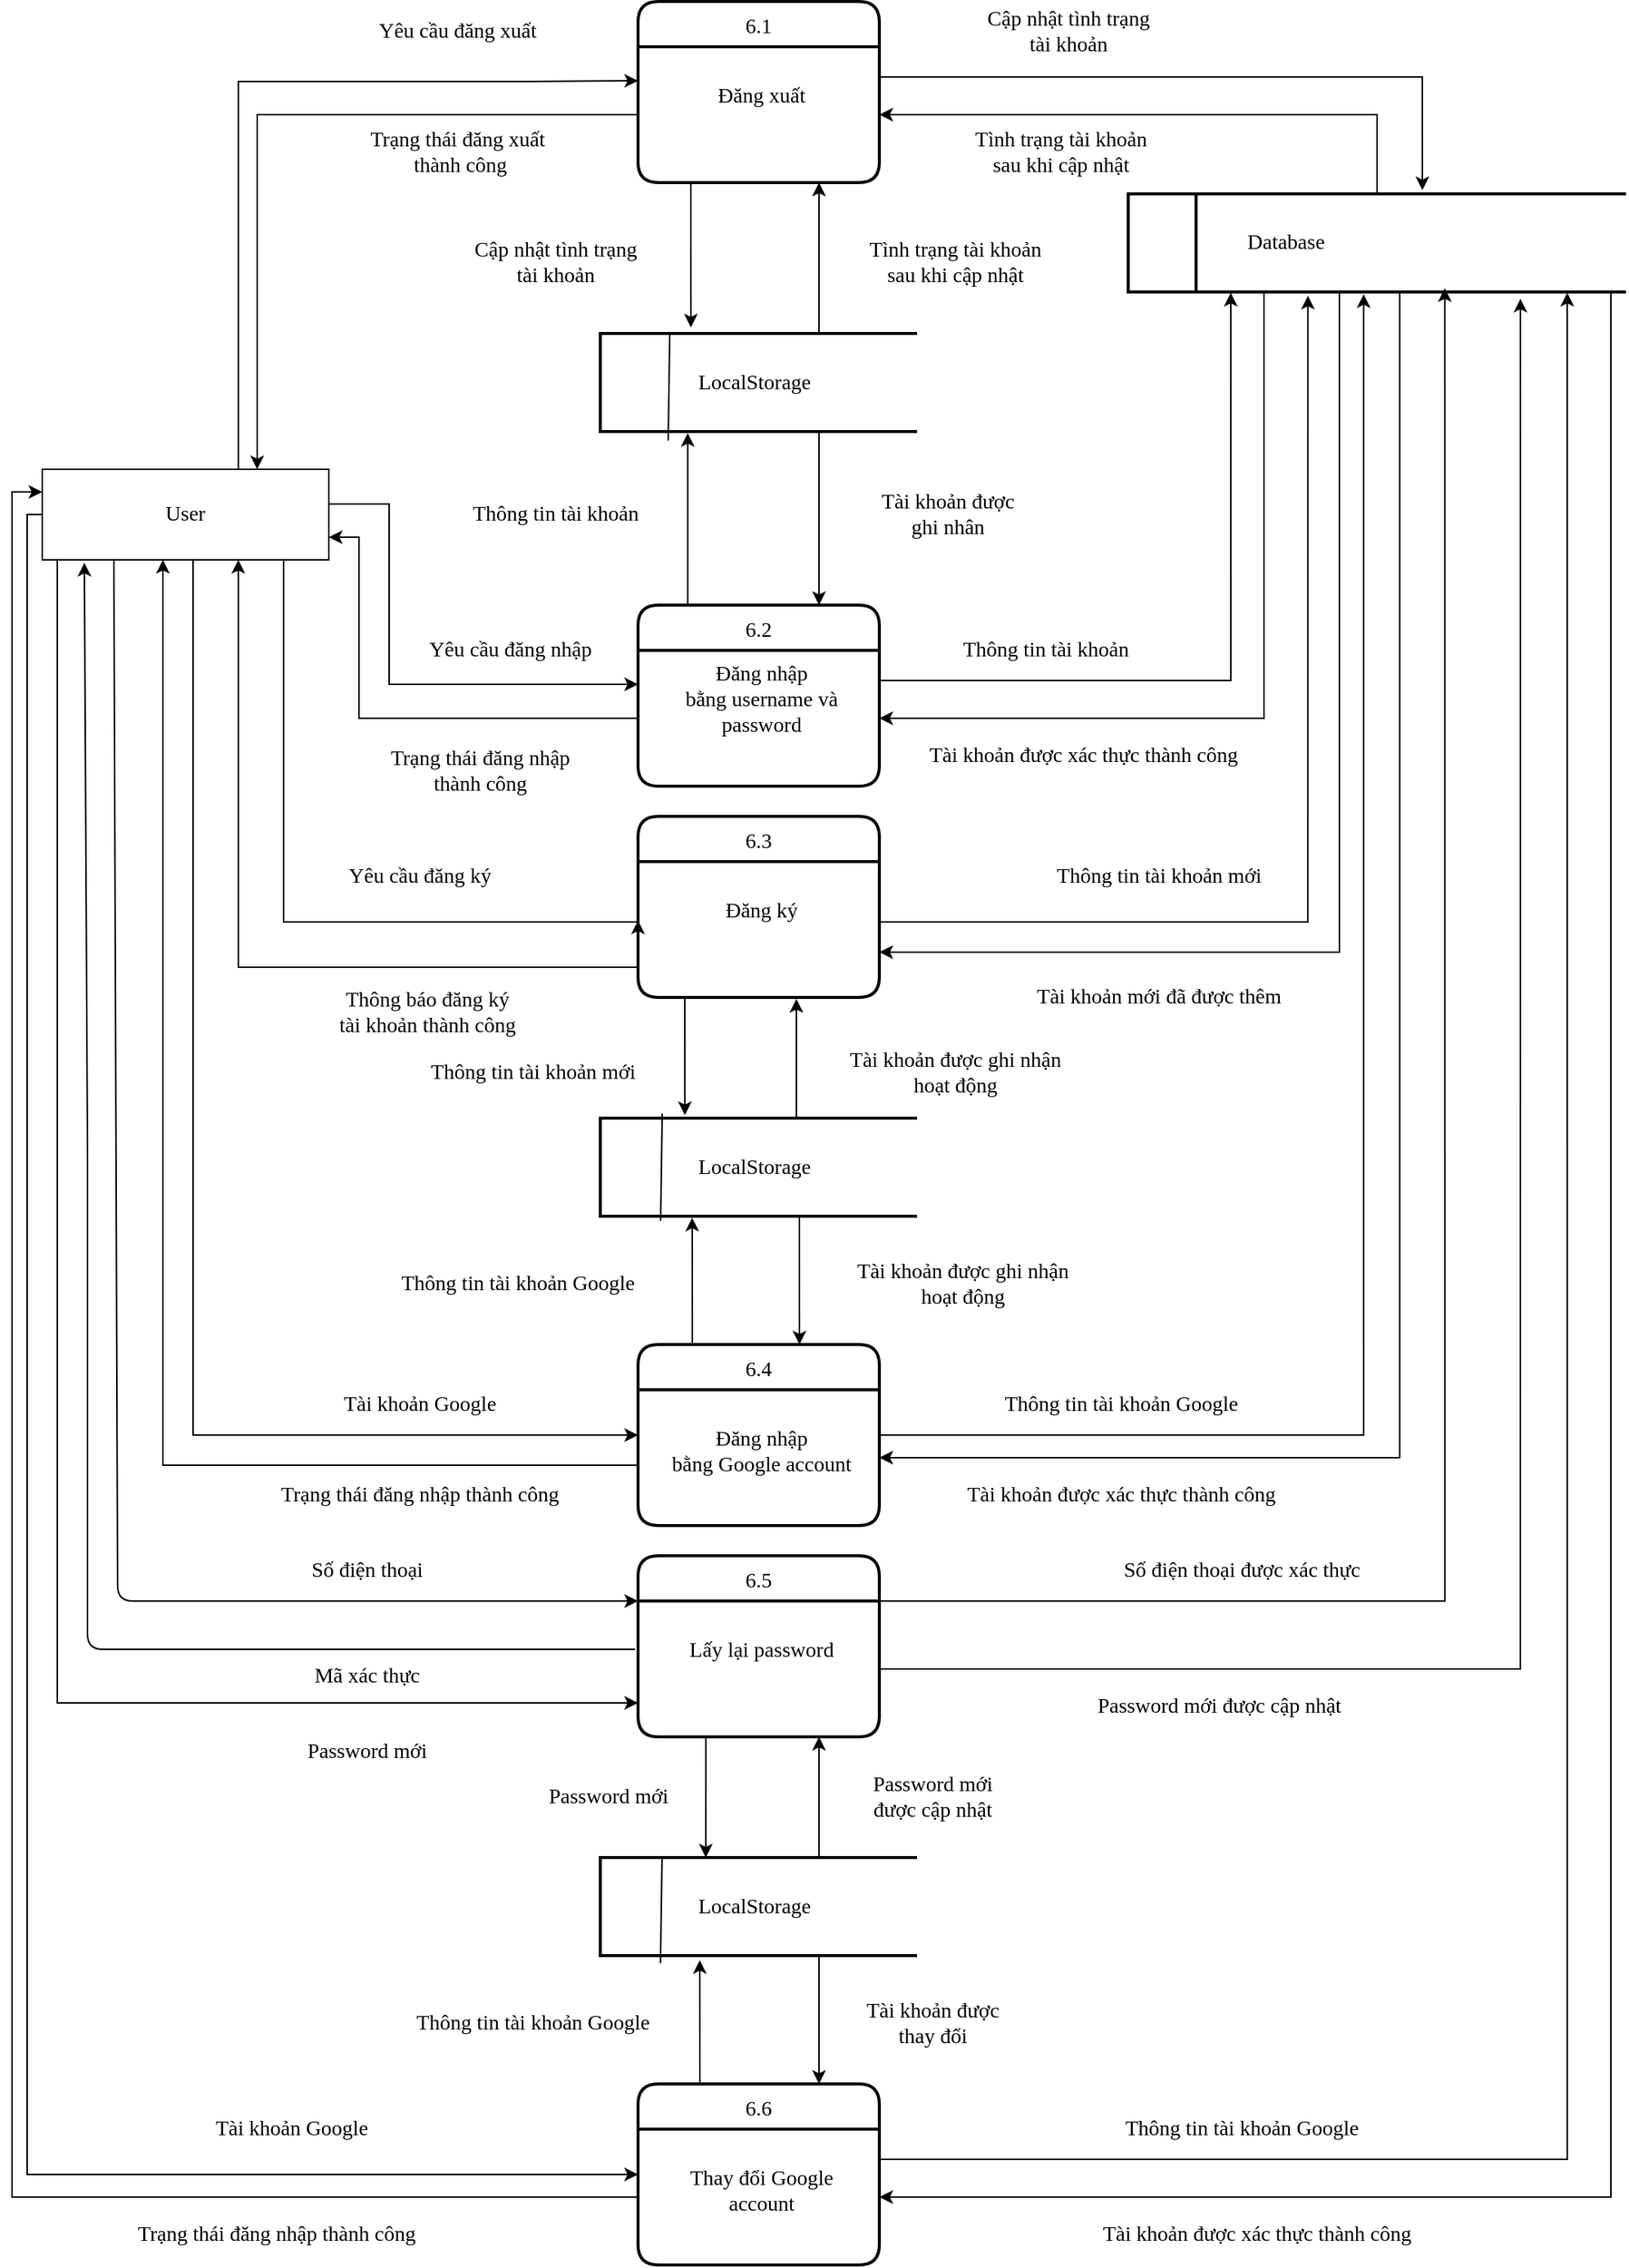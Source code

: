 <mxfile version="13.10.4" type="google"><diagram id="ets_S6aLpeCJAh0Nn9pz" name="Page-1"><mxGraphModel dx="2060" dy="1759" grid="1" gridSize="10" guides="1" tooltips="1" connect="1" arrows="1" fold="1" page="1" pageScale="1" pageWidth="850" pageHeight="1100" math="0" shadow="0"><root><mxCell id="0"/><mxCell id="1" parent="0"/><mxCell id="00lAIG7mfQN658peVDEQ-4" style="edgeStyle=orthogonalEdgeStyle;rounded=0;orthogonalLoop=1;jettySize=auto;html=1;entryX=0;entryY=0.25;entryDx=0;entryDy=0;fontFamily=Verdana;fontSize=14;" parent="1" source="00lAIG7mfQN658peVDEQ-1" target="00lAIG7mfQN658peVDEQ-3" edge="1"><mxGeometry relative="1" as="geometry"><Array as="points"><mxPoint x="80" y="-37"/><mxPoint x="273" y="-37"/></Array></mxGeometry></mxCell><mxCell id="00lAIG7mfQN658peVDEQ-19" style="edgeStyle=orthogonalEdgeStyle;rounded=0;orthogonalLoop=1;jettySize=auto;html=1;entryX=0;entryY=0.25;entryDx=0;entryDy=0;fontFamily=Verdana;fontSize=14;" parent="1" source="00lAIG7mfQN658peVDEQ-1" target="00lAIG7mfQN658peVDEQ-18" edge="1"><mxGeometry relative="1" as="geometry"><Array as="points"><mxPoint x="180" y="243"/><mxPoint x="180" y="363"/></Array></mxGeometry></mxCell><mxCell id="00lAIG7mfQN658peVDEQ-29" style="edgeStyle=orthogonalEdgeStyle;rounded=0;orthogonalLoop=1;jettySize=auto;html=1;entryX=0;entryY=0.433;entryDx=0;entryDy=0;fontFamily=Verdana;fontSize=14;entryPerimeter=0;" parent="1" source="00lAIG7mfQN658peVDEQ-1" target="00lAIG7mfQN658peVDEQ-28" edge="1"><mxGeometry relative="1" as="geometry"><Array as="points"><mxPoint x="110" y="520"/></Array></mxGeometry></mxCell><mxCell id="hF89hkJ96dkxgwWkk8qM-10" style="edgeStyle=orthogonalEdgeStyle;rounded=0;orthogonalLoop=1;jettySize=auto;html=1;entryX=0;entryY=0.5;entryDx=0;entryDy=0;fontFamily=Verdana;fontSize=14;" parent="1" source="00lAIG7mfQN658peVDEQ-1" target="hF89hkJ96dkxgwWkk8qM-1" edge="1"><mxGeometry relative="1" as="geometry"><Array as="points"><mxPoint x="50" y="860"/></Array></mxGeometry></mxCell><mxCell id="hF89hkJ96dkxgwWkk8qM-19" style="edgeStyle=orthogonalEdgeStyle;rounded=0;orthogonalLoop=1;jettySize=auto;html=1;entryX=0;entryY=0.5;entryDx=0;entryDy=0;fontFamily=Verdana;fontSize=14;" parent="1" source="00lAIG7mfQN658peVDEQ-1" target="hF89hkJ96dkxgwWkk8qM-5" edge="1"><mxGeometry relative="1" as="geometry"><Array as="points"><mxPoint x="-60" y="250"/><mxPoint x="-60" y="1350"/></Array></mxGeometry></mxCell><mxCell id="cvDTwQ0WLq9RNJljAalb-9" style="edgeStyle=orthogonalEdgeStyle;rounded=0;orthogonalLoop=1;jettySize=auto;html=1;entryX=0;entryY=0.75;entryDx=0;entryDy=0;fontFamily=Verdana;fontSize=14;" parent="1" source="00lAIG7mfQN658peVDEQ-1" target="hF89hkJ96dkxgwWkk8qM-4" edge="1"><mxGeometry relative="1" as="geometry"><Array as="points"><mxPoint x="-40" y="1038"/></Array></mxGeometry></mxCell><mxCell id="00lAIG7mfQN658peVDEQ-1" value="&lt;font style=&quot;font-size: 14px&quot;&gt;User&lt;/font&gt;" style="rounded=0;whiteSpace=wrap;html=1;fontFamily=Verdana;fontSize=14;" parent="1" vertex="1"><mxGeometry x="-50" y="220" width="190" height="60" as="geometry"/></mxCell><mxCell id="00lAIG7mfQN658peVDEQ-2" value="6.1" style="swimlane;childLayout=stackLayout;horizontal=1;startSize=30;horizontalStack=0;rounded=1;fontSize=14;fontStyle=0;strokeWidth=2;resizeParent=0;resizeLast=1;shadow=0;dashed=0;align=center;fontFamily=Verdana;" parent="1" vertex="1"><mxGeometry x="345" y="-90" width="160" height="120" as="geometry"/></mxCell><mxCell id="00lAIG7mfQN658peVDEQ-3" value="&#xA;Đăng xuất" style="align=center;strokeColor=none;fillColor=none;spacingLeft=4;fontSize=14;verticalAlign=top;resizable=0;rotatable=0;part=1;fontFamily=Verdana;" parent="00lAIG7mfQN658peVDEQ-2" vertex="1"><mxGeometry y="30" width="160" height="90" as="geometry"/></mxCell><mxCell id="00lAIG7mfQN658peVDEQ-5" value="Yêu cầu đăng xuất" style="text;html=1;align=center;verticalAlign=middle;resizable=0;points=[];autosize=1;fontSize=14;fontFamily=Verdana;" parent="1" vertex="1"><mxGeometry x="150" y="-80" width="150" height="20" as="geometry"/></mxCell><mxCell id="00lAIG7mfQN658peVDEQ-6" style="edgeStyle=orthogonalEdgeStyle;rounded=0;orthogonalLoop=1;jettySize=auto;html=1;entryX=0.75;entryY=0;entryDx=0;entryDy=0;fontFamily=Verdana;fontSize=14;" parent="1" source="00lAIG7mfQN658peVDEQ-3" target="00lAIG7mfQN658peVDEQ-1" edge="1"><mxGeometry relative="1" as="geometry"/></mxCell><mxCell id="00lAIG7mfQN658peVDEQ-7" value="&lt;div style=&quot;font-size: 14px&quot;&gt;Trạng thái đăng xuất&lt;br style=&quot;font-size: 14px&quot;&gt;&lt;/div&gt;&amp;nbsp;thành công" style="text;html=1;align=center;verticalAlign=middle;resizable=0;points=[];autosize=1;fontSize=14;fontFamily=Verdana;" parent="1" vertex="1"><mxGeometry x="145" y="-10" width="160" height="40" as="geometry"/></mxCell><mxCell id="00lAIG7mfQN658peVDEQ-9" value="" style="line;strokeWidth=2;direction=south;html=1;fontFamily=Verdana;fontSize=14;align=center;" parent="1" vertex="1"><mxGeometry x="710" y="37.5" width="10" height="65" as="geometry"/></mxCell><mxCell id="00lAIG7mfQN658peVDEQ-16" style="edgeStyle=orthogonalEdgeStyle;rounded=0;orthogonalLoop=1;jettySize=auto;html=1;entryX=1;entryY=0.5;entryDx=0;entryDy=0;fontFamily=Verdana;fontSize=14;" parent="1" source="00lAIG7mfQN658peVDEQ-12" target="00lAIG7mfQN658peVDEQ-3" edge="1"><mxGeometry relative="1" as="geometry"><Array as="points"><mxPoint x="835" y="-15"/></Array></mxGeometry></mxCell><mxCell id="00lAIG7mfQN658peVDEQ-25" style="edgeStyle=orthogonalEdgeStyle;rounded=0;orthogonalLoop=1;jettySize=auto;html=1;entryX=1;entryY=0.5;entryDx=0;entryDy=0;fontFamily=Verdana;fontSize=14;" parent="1" source="00lAIG7mfQN658peVDEQ-12" target="00lAIG7mfQN658peVDEQ-18" edge="1"><mxGeometry relative="1" as="geometry"><Array as="points"><mxPoint x="760" y="385"/></Array></mxGeometry></mxCell><mxCell id="WXcIzKrJUTcdew6N7hdo-1" style="edgeStyle=orthogonalEdgeStyle;rounded=0;orthogonalLoop=1;jettySize=auto;html=1;entryX=1;entryY=0.75;entryDx=0;entryDy=0;fontFamily=Verdana;fontSize=14;" parent="1" source="00lAIG7mfQN658peVDEQ-12" target="00lAIG7mfQN658peVDEQ-27" edge="1"><mxGeometry relative="1" as="geometry"><Array as="points"><mxPoint x="810" y="540"/></Array></mxGeometry></mxCell><mxCell id="hF89hkJ96dkxgwWkk8qM-27" style="edgeStyle=orthogonalEdgeStyle;rounded=0;orthogonalLoop=1;jettySize=auto;html=1;entryX=1;entryY=0.5;entryDx=0;entryDy=0;fontFamily=Verdana;fontSize=14;" parent="1" source="00lAIG7mfQN658peVDEQ-12" target="hF89hkJ96dkxgwWkk8qM-2" edge="1"><mxGeometry relative="1" as="geometry"><Array as="points"><mxPoint x="850" y="875"/></Array></mxGeometry></mxCell><mxCell id="hF89hkJ96dkxgwWkk8qM-35" style="edgeStyle=orthogonalEdgeStyle;rounded=0;orthogonalLoop=1;jettySize=auto;html=1;entryX=1;entryY=0.5;entryDx=0;entryDy=0;fontFamily=Verdana;fontSize=14;" parent="1" source="00lAIG7mfQN658peVDEQ-12" target="hF89hkJ96dkxgwWkk8qM-6" edge="1"><mxGeometry relative="1" as="geometry"><Array as="points"><mxPoint x="990" y="1365"/></Array></mxGeometry></mxCell><mxCell id="00lAIG7mfQN658peVDEQ-12" value="&amp;nbsp;&amp;nbsp;&amp;nbsp;&amp;nbsp;&amp;nbsp;&amp;nbsp;&amp;nbsp;&amp;nbsp;&amp;nbsp;&amp;nbsp;&amp;nbsp;&amp;nbsp;&amp;nbsp;&amp;nbsp;&amp;nbsp;&amp;nbsp;&amp;nbsp;&amp;nbsp;&amp;nbsp;&amp;nbsp;&amp;nbsp; Database" style="strokeWidth=2;html=1;shape=mxgraph.flowchart.annotation_1;align=left;pointerEvents=1;fontFamily=Verdana;fontSize=14;" parent="1" vertex="1"><mxGeometry x="670" y="37.5" width="330" height="65" as="geometry"/></mxCell><mxCell id="00lAIG7mfQN658peVDEQ-13" style="edgeStyle=orthogonalEdgeStyle;rounded=0;orthogonalLoop=1;jettySize=auto;html=1;entryX=0.591;entryY=-0.038;entryDx=0;entryDy=0;entryPerimeter=0;fontFamily=Verdana;fontSize=14;" parent="1" source="00lAIG7mfQN658peVDEQ-3" target="00lAIG7mfQN658peVDEQ-12" edge="1"><mxGeometry relative="1" as="geometry"><Array as="points"><mxPoint x="865" y="-40"/></Array></mxGeometry></mxCell><mxCell id="00lAIG7mfQN658peVDEQ-14" value="&lt;div style=&quot;font-size: 14px;&quot;&gt;Cập nhật tình trạng&lt;/div&gt;&lt;div style=&quot;font-size: 14px;&quot;&gt;tài khoản&lt;br style=&quot;font-size: 14px;&quot;&gt;&lt;/div&gt;" style="text;html=1;align=center;verticalAlign=middle;resizable=0;points=[];autosize=1;fontSize=14;fontFamily=Verdana;" parent="1" vertex="1"><mxGeometry x="555" y="-90" width="150" height="40" as="geometry"/></mxCell><mxCell id="00lAIG7mfQN658peVDEQ-15" value="&lt;div style=&quot;font-size: 14px;&quot;&gt;Tình trạng tài khoản&lt;/div&gt;&lt;div style=&quot;font-size: 14px;&quot;&gt;sau khi cập nhật&lt;br style=&quot;font-size: 14px;&quot;&gt;&lt;/div&gt;" style="text;html=1;align=center;verticalAlign=middle;resizable=0;points=[];autosize=1;fontSize=14;fontFamily=Verdana;" parent="1" vertex="1"><mxGeometry x="545" y="-10" width="160" height="40" as="geometry"/></mxCell><mxCell id="cvDTwQ0WLq9RNJljAalb-33" style="edgeStyle=orthogonalEdgeStyle;rounded=0;orthogonalLoop=1;jettySize=auto;html=1;entryX=0.276;entryY=1.015;entryDx=0;entryDy=0;entryPerimeter=0;fontFamily=Verdana;fontSize=14;" parent="1" source="00lAIG7mfQN658peVDEQ-17" target="cvDTwQ0WLq9RNJljAalb-30" edge="1"><mxGeometry relative="1" as="geometry"><Array as="points"><mxPoint x="378" y="280"/><mxPoint x="378" y="280"/></Array></mxGeometry></mxCell><mxCell id="00lAIG7mfQN658peVDEQ-17" value="6.2" style="swimlane;childLayout=stackLayout;horizontal=1;startSize=30;horizontalStack=0;rounded=1;fontSize=14;fontStyle=0;strokeWidth=2;resizeParent=0;resizeLast=1;shadow=0;dashed=0;align=center;fontFamily=Verdana;" parent="1" vertex="1"><mxGeometry x="345" y="310" width="160" height="120" as="geometry"/></mxCell><mxCell id="00lAIG7mfQN658peVDEQ-18" value="Đăng nhập&#xA;bằng username và&#xA;password&#xA;" style="align=center;strokeColor=none;fillColor=none;spacingLeft=4;fontSize=14;verticalAlign=top;resizable=0;rotatable=0;part=1;fontFamily=Verdana;" parent="00lAIG7mfQN658peVDEQ-17" vertex="1"><mxGeometry y="30" width="160" height="90" as="geometry"/></mxCell><mxCell id="00lAIG7mfQN658peVDEQ-20" style="edgeStyle=orthogonalEdgeStyle;rounded=0;orthogonalLoop=1;jettySize=auto;html=1;entryX=1;entryY=0.75;entryDx=0;entryDy=0;fontFamily=Verdana;fontSize=14;" parent="1" source="00lAIG7mfQN658peVDEQ-18" target="00lAIG7mfQN658peVDEQ-1" edge="1"><mxGeometry relative="1" as="geometry"><Array as="points"><mxPoint x="160" y="385"/><mxPoint x="160" y="265"/></Array></mxGeometry></mxCell><mxCell id="00lAIG7mfQN658peVDEQ-21" value="Yêu cầu đăng nhập" style="text;html=1;align=center;verticalAlign=middle;resizable=0;points=[];autosize=1;fontSize=14;fontFamily=Verdana;" parent="1" vertex="1"><mxGeometry x="185" y="330" width="150" height="20" as="geometry"/></mxCell><mxCell id="00lAIG7mfQN658peVDEQ-22" value="&lt;div style=&quot;font-size: 14px&quot;&gt;Trạng thái đăng nhập&lt;br style=&quot;font-size: 14px&quot;&gt;&lt;/div&gt;&lt;div style=&quot;font-size: 14px&quot;&gt;thành công&lt;br style=&quot;font-size: 14px&quot;&gt;&lt;/div&gt;" style="text;html=1;align=center;verticalAlign=middle;resizable=0;points=[];autosize=1;fontSize=14;fontFamily=Verdana;" parent="1" vertex="1"><mxGeometry x="155" y="400" width="170" height="40" as="geometry"/></mxCell><mxCell id="00lAIG7mfQN658peVDEQ-24" value="Thông tin tài khoản" style="text;html=1;align=center;verticalAlign=middle;resizable=0;points=[];autosize=1;fontSize=14;fontFamily=Verdana;" parent="1" vertex="1"><mxGeometry x="540" y="330" width="150" height="20" as="geometry"/></mxCell><mxCell id="00lAIG7mfQN658peVDEQ-27" value="6.3" style="swimlane;childLayout=stackLayout;horizontal=1;startSize=30;horizontalStack=0;rounded=1;fontSize=14;fontStyle=0;strokeWidth=2;resizeParent=0;resizeLast=1;shadow=0;dashed=0;align=center;fontFamily=Verdana;" parent="1" vertex="1"><mxGeometry x="345" y="450" width="160" height="120" as="geometry"/></mxCell><mxCell id="00lAIG7mfQN658peVDEQ-28" value="&#xA;Đăng ký" style="align=center;strokeColor=none;fillColor=none;spacingLeft=4;fontSize=14;verticalAlign=top;resizable=0;rotatable=0;part=1;fontFamily=Verdana;" parent="00lAIG7mfQN658peVDEQ-27" vertex="1"><mxGeometry y="30" width="160" height="90" as="geometry"/></mxCell><mxCell id="00lAIG7mfQN658peVDEQ-31" value="Yêu cầu đăng ký" style="text;html=1;align=center;verticalAlign=middle;resizable=0;points=[];autosize=1;fontSize=14;fontFamily=Verdana;" parent="1" vertex="1"><mxGeometry x="135" y="480" width="130" height="20" as="geometry"/></mxCell><mxCell id="00lAIG7mfQN658peVDEQ-32" value="&lt;div style=&quot;font-size: 14px;&quot;&gt; Thông báo đăng ký &lt;br style=&quot;font-size: 14px;&quot;&gt;&lt;/div&gt;&lt;div style=&quot;font-size: 14px;&quot;&gt;tài khoản thành công&lt;/div&gt;" style="text;html=1;align=center;verticalAlign=middle;resizable=0;points=[];autosize=1;fontSize=14;fontFamily=Verdana;" parent="1" vertex="1"><mxGeometry x="125" y="560" width="160" height="40" as="geometry"/></mxCell><mxCell id="00lAIG7mfQN658peVDEQ-37" value="Thông tin tài khoản mới " style="text;html=1;align=center;verticalAlign=middle;resizable=0;points=[];autosize=1;fontSize=14;fontFamily=Verdana;" parent="1" vertex="1"><mxGeometry x="600" y="480" width="180" height="20" as="geometry"/></mxCell><mxCell id="00lAIG7mfQN658peVDEQ-38" value="Tài khoản mới đã được thêm" style="text;html=1;align=center;verticalAlign=middle;resizable=0;points=[];autosize=1;fontSize=14;fontFamily=Verdana;" parent="1" vertex="1"><mxGeometry x="580" y="560" width="220" height="20" as="geometry"/></mxCell><mxCell id="cvDTwQ0WLq9RNJljAalb-20" style="edgeStyle=orthogonalEdgeStyle;rounded=0;orthogonalLoop=1;jettySize=auto;html=1;entryX=0.29;entryY=1.015;entryDx=0;entryDy=0;entryPerimeter=0;fontFamily=Verdana;fontSize=14;" parent="1" source="hF89hkJ96dkxgwWkk8qM-1" target="cvDTwQ0WLq9RNJljAalb-18" edge="1"><mxGeometry relative="1" as="geometry"><Array as="points"><mxPoint x="381" y="780"/><mxPoint x="381" y="780"/></Array></mxGeometry></mxCell><mxCell id="hF89hkJ96dkxgwWkk8qM-1" value="6.4" style="swimlane;childLayout=stackLayout;horizontal=1;startSize=30;horizontalStack=0;rounded=1;fontSize=14;fontStyle=0;strokeWidth=2;resizeParent=0;resizeLast=1;shadow=0;dashed=0;align=center;fontFamily=Verdana;" parent="1" vertex="1"><mxGeometry x="345" y="800" width="160" height="120" as="geometry"/></mxCell><mxCell id="hF89hkJ96dkxgwWkk8qM-2" value="&#xA;Đăng nhập&#xA;bằng Google account&#xA;" style="align=center;strokeColor=none;fillColor=none;spacingLeft=4;fontSize=14;verticalAlign=top;resizable=0;rotatable=0;part=1;fontFamily=Verdana;" parent="hF89hkJ96dkxgwWkk8qM-1" vertex="1"><mxGeometry y="30" width="160" height="90" as="geometry"/></mxCell><mxCell id="hF89hkJ96dkxgwWkk8qM-3" value="6.5" style="swimlane;childLayout=stackLayout;horizontal=1;startSize=30;horizontalStack=0;rounded=1;fontSize=14;fontStyle=0;strokeWidth=2;resizeParent=0;resizeLast=1;shadow=0;dashed=0;align=center;fontFamily=Verdana;" parent="1" vertex="1"><mxGeometry x="345" y="940" width="160" height="120" as="geometry"/></mxCell><mxCell id="hF89hkJ96dkxgwWkk8qM-4" value="&#xA;Lấy lại password&#xA;" style="align=center;strokeColor=none;fillColor=none;spacingLeft=4;fontSize=14;verticalAlign=top;resizable=0;rotatable=0;part=1;fontFamily=Verdana;" parent="hF89hkJ96dkxgwWkk8qM-3" vertex="1"><mxGeometry y="30" width="160" height="90" as="geometry"/></mxCell><mxCell id="hF89hkJ96dkxgwWkk8qM-5" value="6.6" style="swimlane;childLayout=stackLayout;horizontal=1;startSize=30;horizontalStack=0;rounded=1;fontSize=14;fontStyle=0;strokeWidth=2;resizeParent=0;resizeLast=1;shadow=0;dashed=0;align=center;fontFamily=Verdana;" parent="1" vertex="1"><mxGeometry x="345" y="1290" width="160" height="120" as="geometry"/></mxCell><mxCell id="hF89hkJ96dkxgwWkk8qM-6" value="&#xA;Thay đổi Google&#xA;account&#xA;" style="align=center;strokeColor=none;fillColor=none;spacingLeft=4;fontSize=14;verticalAlign=top;resizable=0;rotatable=0;part=1;fontFamily=Verdana;" parent="hF89hkJ96dkxgwWkk8qM-5" vertex="1"><mxGeometry y="30" width="160" height="90" as="geometry"/></mxCell><mxCell id="hF89hkJ96dkxgwWkk8qM-7" style="edgeStyle=orthogonalEdgeStyle;rounded=0;orthogonalLoop=1;jettySize=auto;html=1;entryX=0.206;entryY=1.008;entryDx=0;entryDy=0;entryPerimeter=0;fontFamily=Verdana;fontSize=14;" parent="1" source="00lAIG7mfQN658peVDEQ-18" target="00lAIG7mfQN658peVDEQ-12" edge="1"><mxGeometry relative="1" as="geometry"><Array as="points"><mxPoint x="738" y="360"/></Array></mxGeometry></mxCell><mxCell id="hF89hkJ96dkxgwWkk8qM-8" style="edgeStyle=orthogonalEdgeStyle;rounded=0;orthogonalLoop=1;jettySize=auto;html=1;entryX=0.361;entryY=1.038;entryDx=0;entryDy=0;entryPerimeter=0;fontFamily=Verdana;fontSize=14;" parent="1" source="00lAIG7mfQN658peVDEQ-28" target="00lAIG7mfQN658peVDEQ-12" edge="1"><mxGeometry relative="1" as="geometry"><Array as="points"><mxPoint x="789" y="520"/></Array></mxGeometry></mxCell><mxCell id="hF89hkJ96dkxgwWkk8qM-9" style="edgeStyle=orthogonalEdgeStyle;rounded=0;orthogonalLoop=1;jettySize=auto;html=1;fontFamily=Verdana;fontSize=14;" parent="1" source="00lAIG7mfQN658peVDEQ-28" target="00lAIG7mfQN658peVDEQ-1" edge="1"><mxGeometry relative="1" as="geometry"><Array as="points"><mxPoint x="80" y="550"/></Array></mxGeometry></mxCell><mxCell id="hF89hkJ96dkxgwWkk8qM-11" value="&lt;font style=&quot;font-size: 14px&quot;&gt;Tài khoản Google&lt;/font&gt;" style="text;html=1;align=center;verticalAlign=middle;resizable=0;points=[];autosize=1;fontFamily=Verdana;fontSize=14;" parent="1" vertex="1"><mxGeometry x="130" y="830" width="140" height="20" as="geometry"/></mxCell><mxCell id="hF89hkJ96dkxgwWkk8qM-12" style="edgeStyle=orthogonalEdgeStyle;rounded=0;orthogonalLoop=1;jettySize=auto;html=1;fontFamily=Verdana;fontSize=14;" parent="1" source="hF89hkJ96dkxgwWkk8qM-2" target="00lAIG7mfQN658peVDEQ-1" edge="1"><mxGeometry relative="1" as="geometry"><mxPoint x="20" y="310" as="targetPoint"/><Array as="points"><mxPoint x="30" y="880"/></Array></mxGeometry></mxCell><mxCell id="hF89hkJ96dkxgwWkk8qM-13" value="&lt;div style=&quot;font-size: 14px&quot;&gt;Trạng thái đăng nhập thành công&lt;br style=&quot;font-size: 14px&quot;&gt;&lt;/div&gt;" style="text;html=1;align=center;verticalAlign=middle;resizable=0;points=[];autosize=1;fontSize=14;fontFamily=Verdana;" parent="1" vertex="1"><mxGeometry x="75" y="890" width="250" height="20" as="geometry"/></mxCell><mxCell id="hF89hkJ96dkxgwWkk8qM-14" value="" style="endArrow=classic;html=1;exitX=0.25;exitY=1;exitDx=0;exitDy=0;entryX=0;entryY=0;entryDx=0;entryDy=0;fontFamily=Verdana;fontSize=14;" parent="1" source="00lAIG7mfQN658peVDEQ-1" target="hF89hkJ96dkxgwWkk8qM-4" edge="1"><mxGeometry width="50" height="50" relative="1" as="geometry"><mxPoint x="220" y="540" as="sourcePoint"/><mxPoint x="270" y="490" as="targetPoint"/><Array as="points"><mxPoint y="970"/></Array></mxGeometry></mxCell><mxCell id="hF89hkJ96dkxgwWkk8qM-15" value="&lt;font style=&quot;font-size: 14px&quot;&gt;Số điện thoại&lt;/font&gt;" style="text;html=1;align=center;verticalAlign=middle;resizable=0;points=[];autosize=1;fontFamily=Verdana;fontSize=14;" parent="1" vertex="1"><mxGeometry x="110" y="940" width="110" height="20" as="geometry"/></mxCell><mxCell id="hF89hkJ96dkxgwWkk8qM-16" value="" style="endArrow=classic;html=1;exitX=-0.012;exitY=0.356;exitDx=0;exitDy=0;exitPerimeter=0;fontFamily=Verdana;fontSize=14;entryX=0.147;entryY=1.033;entryDx=0;entryDy=0;entryPerimeter=0;" parent="1" source="hF89hkJ96dkxgwWkk8qM-4" target="00lAIG7mfQN658peVDEQ-1" edge="1"><mxGeometry width="50" height="50" relative="1" as="geometry"><mxPoint x="220" y="690" as="sourcePoint"/><mxPoint x="-20" y="340" as="targetPoint"/><Array as="points"><mxPoint x="-20" y="1002"/><mxPoint x="-20" y="670"/></Array></mxGeometry></mxCell><mxCell id="hF89hkJ96dkxgwWkk8qM-17" value="&lt;font style=&quot;font-size: 14px&quot;&gt;Mã xác thực&lt;/font&gt;" style="text;html=1;align=center;verticalAlign=middle;resizable=0;points=[];autosize=1;fontFamily=Verdana;fontSize=14;" parent="1" vertex="1"><mxGeometry x="115" y="1010" width="100" height="20" as="geometry"/></mxCell><mxCell id="hF89hkJ96dkxgwWkk8qM-20" value="&lt;font style=&quot;font-size: 14px&quot;&gt;Tài khoản Google&lt;/font&gt;" style="text;html=1;align=center;verticalAlign=middle;resizable=0;points=[];autosize=1;fontFamily=Verdana;fontSize=14;" parent="1" vertex="1"><mxGeometry x="45" y="1310" width="140" height="20" as="geometry"/></mxCell><mxCell id="hF89hkJ96dkxgwWkk8qM-21" style="edgeStyle=orthogonalEdgeStyle;rounded=0;orthogonalLoop=1;jettySize=auto;html=1;entryX=0;entryY=0.25;entryDx=0;entryDy=0;fontFamily=Verdana;fontSize=14;" parent="1" source="hF89hkJ96dkxgwWkk8qM-6" target="00lAIG7mfQN658peVDEQ-1" edge="1"><mxGeometry relative="1" as="geometry"/></mxCell><mxCell id="hF89hkJ96dkxgwWkk8qM-22" value="&lt;div style=&quot;font-size: 14px&quot;&gt;Trạng thái đăng nhập thành công&lt;br style=&quot;font-size: 14px&quot;&gt;&lt;/div&gt;" style="text;html=1;align=center;verticalAlign=middle;resizable=0;points=[];autosize=1;fontSize=14;fontFamily=Verdana;" parent="1" vertex="1"><mxGeometry x="-20" y="1380" width="250" height="20" as="geometry"/></mxCell><mxCell id="hF89hkJ96dkxgwWkk8qM-24" style="edgeStyle=orthogonalEdgeStyle;rounded=0;orthogonalLoop=1;jettySize=auto;html=1;entryX=0.473;entryY=1.023;entryDx=0;entryDy=0;entryPerimeter=0;fontFamily=Verdana;fontSize=14;" parent="1" source="hF89hkJ96dkxgwWkk8qM-2" target="00lAIG7mfQN658peVDEQ-12" edge="1"><mxGeometry relative="1" as="geometry"><Array as="points"><mxPoint x="826" y="860"/></Array></mxGeometry></mxCell><mxCell id="hF89hkJ96dkxgwWkk8qM-26" value="Tài khoản được xác thực thành công" style="text;html=1;align=center;verticalAlign=middle;resizable=0;points=[];autosize=1;fontSize=14;fontFamily=Verdana;" parent="1" vertex="1"><mxGeometry x="530" y="890" width="270" height="20" as="geometry"/></mxCell><mxCell id="hF89hkJ96dkxgwWkk8qM-28" value="Thông tin tài khoản Google " style="text;html=1;align=center;verticalAlign=middle;resizable=0;points=[];autosize=1;fontSize=14;fontFamily=Verdana;" parent="1" vertex="1"><mxGeometry x="560" y="830" width="210" height="20" as="geometry"/></mxCell><mxCell id="hF89hkJ96dkxgwWkk8qM-29" style="edgeStyle=orthogonalEdgeStyle;rounded=0;orthogonalLoop=1;jettySize=auto;html=1;entryX=0.636;entryY=0.962;entryDx=0;entryDy=0;entryPerimeter=0;fontFamily=Verdana;fontSize=14;exitX=1;exitY=0;exitDx=0;exitDy=0;" parent="1" source="hF89hkJ96dkxgwWkk8qM-4" target="00lAIG7mfQN658peVDEQ-12" edge="1"><mxGeometry relative="1" as="geometry"><Array as="points"><mxPoint x="880" y="970"/></Array></mxGeometry></mxCell><mxCell id="hF89hkJ96dkxgwWkk8qM-30" value="&lt;div style=&quot;font-size: 14px&quot;&gt;Số điện thoại được xác thực&lt;br style=&quot;font-size: 14px&quot;&gt;&lt;/div&gt;" style="text;html=1;align=center;verticalAlign=middle;resizable=0;points=[];autosize=1;fontSize=14;fontFamily=Verdana;" parent="1" vertex="1"><mxGeometry x="640" y="940" width="210" height="20" as="geometry"/></mxCell><mxCell id="hF89hkJ96dkxgwWkk8qM-33" style="edgeStyle=orthogonalEdgeStyle;rounded=0;orthogonalLoop=1;jettySize=auto;html=1;entryX=0.882;entryY=1.008;entryDx=0;entryDy=0;entryPerimeter=0;fontFamily=Verdana;fontSize=14;" parent="1" source="hF89hkJ96dkxgwWkk8qM-6" target="00lAIG7mfQN658peVDEQ-12" edge="1"><mxGeometry relative="1" as="geometry"><Array as="points"><mxPoint x="961" y="1340"/></Array></mxGeometry></mxCell><mxCell id="hF89hkJ96dkxgwWkk8qM-34" value="Thông tin tài khoản Google " style="text;html=1;align=center;verticalAlign=middle;resizable=0;points=[];autosize=1;fontSize=14;fontFamily=Verdana;" parent="1" vertex="1"><mxGeometry x="640" y="1310" width="210" height="20" as="geometry"/></mxCell><mxCell id="hF89hkJ96dkxgwWkk8qM-36" value="Tài khoản được xác thực thành công" style="text;html=1;align=center;verticalAlign=middle;resizable=0;points=[];autosize=1;fontSize=14;fontFamily=Verdana;" parent="1" vertex="1"><mxGeometry x="620" y="1380" width="270" height="20" as="geometry"/></mxCell><mxCell id="cvDTwQ0WLq9RNJljAalb-7" style="edgeStyle=orthogonalEdgeStyle;rounded=0;orthogonalLoop=1;jettySize=auto;html=1;entryX=0.75;entryY=0;entryDx=0;entryDy=0;fontFamily=Verdana;fontSize=14;" parent="1" source="cvDTwQ0WLq9RNJljAalb-1" target="hF89hkJ96dkxgwWkk8qM-5" edge="1"><mxGeometry relative="1" as="geometry"><Array as="points"><mxPoint x="465" y="1210"/><mxPoint x="465" y="1210"/></Array></mxGeometry></mxCell><mxCell id="cvDTwQ0WLq9RNJljAalb-16" style="edgeStyle=orthogonalEdgeStyle;rounded=0;orthogonalLoop=1;jettySize=auto;html=1;entryX=0.75;entryY=1;entryDx=0;entryDy=0;fontFamily=Verdana;fontSize=14;" parent="1" source="cvDTwQ0WLq9RNJljAalb-1" target="hF89hkJ96dkxgwWkk8qM-4" edge="1"><mxGeometry relative="1" as="geometry"><Array as="points"><mxPoint x="465" y="1120"/><mxPoint x="465" y="1120"/></Array></mxGeometry></mxCell><mxCell id="cvDTwQ0WLq9RNJljAalb-1" value="&amp;nbsp;&amp;nbsp;&amp;nbsp;&amp;nbsp;&amp;nbsp;&amp;nbsp;&amp;nbsp;&amp;nbsp;&amp;nbsp;&amp;nbsp;&amp;nbsp;&amp;nbsp;&amp;nbsp;&amp;nbsp;&amp;nbsp;&amp;nbsp;&amp;nbsp; LocalStorage" style="strokeWidth=2;html=1;shape=mxgraph.flowchart.annotation_1;align=left;pointerEvents=1;fontFamily=Verdana;fontSize=14;" parent="1" vertex="1"><mxGeometry x="320" y="1140" width="210" height="65" as="geometry"/></mxCell><mxCell id="cvDTwQ0WLq9RNJljAalb-2" value="" style="endArrow=none;html=1;fontFamily=Verdana;fontSize=14;exitX=0.19;exitY=1.077;exitDx=0;exitDy=0;exitPerimeter=0;entryX=0.195;entryY=-0.015;entryDx=0;entryDy=0;entryPerimeter=0;" parent="1" source="cvDTwQ0WLq9RNJljAalb-1" target="cvDTwQ0WLq9RNJljAalb-1" edge="1"><mxGeometry width="50" height="50" relative="1" as="geometry"><mxPoint x="280" y="1340" as="sourcePoint"/><mxPoint x="330" y="1290" as="targetPoint"/></mxGeometry></mxCell><mxCell id="cvDTwQ0WLq9RNJljAalb-5" value="&lt;div&gt;Tài khoản được&lt;/div&gt;&lt;div&gt;thay đổi&lt;br&gt;&lt;/div&gt;" style="text;html=1;align=center;verticalAlign=middle;resizable=0;points=[];autosize=1;fontSize=14;fontFamily=Verdana;" parent="1" vertex="1"><mxGeometry x="480" y="1230" width="120" height="40" as="geometry"/></mxCell><mxCell id="cvDTwQ0WLq9RNJljAalb-6" value="Thông tin tài khoản Google " style="text;html=1;align=center;verticalAlign=middle;resizable=0;points=[];autosize=1;fontSize=14;fontFamily=Verdana;" parent="1" vertex="1"><mxGeometry x="170" y="1240" width="210" height="20" as="geometry"/></mxCell><mxCell id="cvDTwQ0WLq9RNJljAalb-8" style="edgeStyle=orthogonalEdgeStyle;rounded=0;orthogonalLoop=1;jettySize=auto;html=1;entryX=0.314;entryY=1.046;entryDx=0;entryDy=0;entryPerimeter=0;fontFamily=Verdana;fontSize=14;" parent="1" target="cvDTwQ0WLq9RNJljAalb-1" edge="1"><mxGeometry relative="1" as="geometry"><mxPoint x="386" y="1290" as="sourcePoint"/><Array as="points"><mxPoint x="386" y="1280"/><mxPoint x="386" y="1280"/></Array></mxGeometry></mxCell><mxCell id="cvDTwQ0WLq9RNJljAalb-10" value="Password mới" style="text;html=1;align=center;verticalAlign=middle;resizable=0;points=[];autosize=1;fontSize=14;fontFamily=Verdana;" parent="1" vertex="1"><mxGeometry x="110" y="1060" width="110" height="20" as="geometry"/></mxCell><mxCell id="cvDTwQ0WLq9RNJljAalb-11" style="edgeStyle=orthogonalEdgeStyle;rounded=0;orthogonalLoop=1;jettySize=auto;html=1;entryX=0.788;entryY=1.069;entryDx=0;entryDy=0;entryPerimeter=0;fontFamily=Verdana;fontSize=14;" parent="1" source="hF89hkJ96dkxgwWkk8qM-4" target="00lAIG7mfQN658peVDEQ-12" edge="1"><mxGeometry relative="1" as="geometry"><Array as="points"><mxPoint x="930" y="1015"/></Array></mxGeometry></mxCell><mxCell id="cvDTwQ0WLq9RNJljAalb-12" value="&lt;div&gt;Password mới được cập nhật&lt;/div&gt;" style="text;html=1;align=center;verticalAlign=middle;resizable=0;points=[];autosize=1;fontSize=14;fontFamily=Verdana;" parent="1" vertex="1"><mxGeometry x="620" y="1030" width="220" height="20" as="geometry"/></mxCell><mxCell id="cvDTwQ0WLq9RNJljAalb-13" style="edgeStyle=orthogonalEdgeStyle;rounded=0;orthogonalLoop=1;jettySize=auto;html=1;entryX=0.333;entryY=0;entryDx=0;entryDy=0;entryPerimeter=0;fontFamily=Verdana;fontSize=14;" parent="1" source="hF89hkJ96dkxgwWkk8qM-4" target="cvDTwQ0WLq9RNJljAalb-1" edge="1"><mxGeometry relative="1" as="geometry"><Array as="points"><mxPoint x="390" y="1080"/><mxPoint x="390" y="1080"/></Array></mxGeometry></mxCell><mxCell id="cvDTwQ0WLq9RNJljAalb-14" value="Password mới" style="text;html=1;align=center;verticalAlign=middle;resizable=0;points=[];autosize=1;fontSize=14;fontFamily=Verdana;" parent="1" vertex="1"><mxGeometry x="270" y="1090" width="110" height="20" as="geometry"/></mxCell><mxCell id="cvDTwQ0WLq9RNJljAalb-17" value="&lt;div&gt;Password mới &lt;br&gt;&lt;/div&gt;&lt;div&gt;được cập nhật&lt;/div&gt;" style="text;html=1;align=center;verticalAlign=middle;resizable=0;points=[];autosize=1;fontSize=14;fontFamily=Verdana;" parent="1" vertex="1"><mxGeometry x="480" y="1080" width="120" height="40" as="geometry"/></mxCell><mxCell id="cvDTwQ0WLq9RNJljAalb-21" style="edgeStyle=orthogonalEdgeStyle;rounded=0;orthogonalLoop=1;jettySize=auto;html=1;entryX=0.669;entryY=0;entryDx=0;entryDy=0;entryPerimeter=0;fontFamily=Verdana;fontSize=14;" parent="1" source="cvDTwQ0WLq9RNJljAalb-18" target="hF89hkJ96dkxgwWkk8qM-1" edge="1"><mxGeometry relative="1" as="geometry"><Array as="points"><mxPoint x="452" y="740"/><mxPoint x="452" y="740"/></Array></mxGeometry></mxCell><mxCell id="cvDTwQ0WLq9RNJljAalb-25" style="edgeStyle=orthogonalEdgeStyle;rounded=0;orthogonalLoop=1;jettySize=auto;html=1;fontFamily=Verdana;fontSize=14;" parent="1" source="cvDTwQ0WLq9RNJljAalb-18" edge="1"><mxGeometry relative="1" as="geometry"><mxPoint x="450" y="571" as="targetPoint"/><Array as="points"><mxPoint x="450" y="571"/></Array></mxGeometry></mxCell><mxCell id="cvDTwQ0WLq9RNJljAalb-18" value="&amp;nbsp;&amp;nbsp;&amp;nbsp;&amp;nbsp;&amp;nbsp;&amp;nbsp;&amp;nbsp;&amp;nbsp;&amp;nbsp;&amp;nbsp;&amp;nbsp;&amp;nbsp;&amp;nbsp;&amp;nbsp;&amp;nbsp;&amp;nbsp;&amp;nbsp; LocalStorage" style="strokeWidth=2;html=1;shape=mxgraph.flowchart.annotation_1;align=left;pointerEvents=1;fontFamily=Verdana;fontSize=14;" parent="1" vertex="1"><mxGeometry x="320" y="650" width="210" height="65" as="geometry"/></mxCell><mxCell id="cvDTwQ0WLq9RNJljAalb-19" value="" style="endArrow=none;html=1;fontFamily=Verdana;fontSize=14;exitX=0.19;exitY=1.077;exitDx=0;exitDy=0;exitPerimeter=0;entryX=0.195;entryY=-0.015;entryDx=0;entryDy=0;entryPerimeter=0;" parent="1" edge="1"><mxGeometry width="50" height="50" relative="1" as="geometry"><mxPoint x="360.0" y="717.985" as="sourcePoint"/><mxPoint x="361.05" y="647.005" as="targetPoint"/></mxGeometry></mxCell><mxCell id="cvDTwQ0WLq9RNJljAalb-22" value="Thông tin tài khoản Google " style="text;html=1;align=center;verticalAlign=middle;resizable=0;points=[];autosize=1;fontSize=14;fontFamily=Verdana;" parent="1" vertex="1"><mxGeometry x="160" y="750" width="210" height="20" as="geometry"/></mxCell><mxCell id="cvDTwQ0WLq9RNJljAalb-23" value="&lt;div&gt;Tài khoản được ghi nhận&lt;/div&gt;&lt;div&gt;hoạt động&lt;br&gt;&lt;/div&gt;" style="text;html=1;align=center;verticalAlign=middle;resizable=0;points=[];autosize=1;fontSize=14;fontFamily=Verdana;" parent="1" vertex="1"><mxGeometry x="465" y="740" width="190" height="40" as="geometry"/></mxCell><mxCell id="cvDTwQ0WLq9RNJljAalb-24" style="edgeStyle=orthogonalEdgeStyle;rounded=0;orthogonalLoop=1;jettySize=auto;html=1;entryX=0.267;entryY=-0.031;entryDx=0;entryDy=0;entryPerimeter=0;fontFamily=Verdana;fontSize=14;" parent="1" source="00lAIG7mfQN658peVDEQ-28" target="cvDTwQ0WLq9RNJljAalb-18" edge="1"><mxGeometry relative="1" as="geometry"><Array as="points"><mxPoint x="376" y="590"/><mxPoint x="376" y="590"/></Array></mxGeometry></mxCell><mxCell id="cvDTwQ0WLq9RNJljAalb-26" value="Thông tin tài khoản mới " style="text;html=1;align=center;verticalAlign=middle;resizable=0;points=[];autosize=1;fontSize=14;fontFamily=Verdana;" parent="1" vertex="1"><mxGeometry x="185" y="610" width="180" height="20" as="geometry"/></mxCell><mxCell id="cvDTwQ0WLq9RNJljAalb-28" value="&lt;div&gt;Tài khoản được ghi nhận&lt;/div&gt;&lt;div&gt;hoạt động&lt;br&gt;&lt;/div&gt;" style="text;html=1;align=center;verticalAlign=middle;resizable=0;points=[];autosize=1;fontSize=14;fontFamily=Verdana;" parent="1" vertex="1"><mxGeometry x="460" y="600" width="190" height="40" as="geometry"/></mxCell><mxCell id="cvDTwQ0WLq9RNJljAalb-29" value="Tài khoản được xác thực thành công" style="text;html=1;align=center;verticalAlign=middle;resizable=0;points=[];autosize=1;fontSize=14;fontFamily=Verdana;" parent="1" vertex="1"><mxGeometry x="505" y="400" width="270" height="20" as="geometry"/></mxCell><mxCell id="cvDTwQ0WLq9RNJljAalb-32" style="edgeStyle=orthogonalEdgeStyle;rounded=0;orthogonalLoop=1;jettySize=auto;html=1;entryX=0.75;entryY=0;entryDx=0;entryDy=0;fontFamily=Verdana;fontSize=14;" parent="1" source="cvDTwQ0WLq9RNJljAalb-30" target="00lAIG7mfQN658peVDEQ-17" edge="1"><mxGeometry relative="1" as="geometry"><Array as="points"><mxPoint x="465" y="220"/><mxPoint x="465" y="220"/></Array></mxGeometry></mxCell><mxCell id="cvDTwQ0WLq9RNJljAalb-35" style="edgeStyle=orthogonalEdgeStyle;rounded=0;orthogonalLoop=1;jettySize=auto;html=1;entryX=0.75;entryY=1;entryDx=0;entryDy=0;fontFamily=Verdana;fontSize=14;" parent="1" source="cvDTwQ0WLq9RNJljAalb-30" target="00lAIG7mfQN658peVDEQ-3" edge="1"><mxGeometry relative="1" as="geometry"><Array as="points"><mxPoint x="465" y="110"/><mxPoint x="465" y="110"/></Array></mxGeometry></mxCell><mxCell id="cvDTwQ0WLq9RNJljAalb-30" value="&amp;nbsp;&amp;nbsp;&amp;nbsp;&amp;nbsp;&amp;nbsp;&amp;nbsp;&amp;nbsp;&amp;nbsp;&amp;nbsp;&amp;nbsp;&amp;nbsp;&amp;nbsp;&amp;nbsp;&amp;nbsp;&amp;nbsp;&amp;nbsp;&amp;nbsp; LocalStorage" style="strokeWidth=2;html=1;shape=mxgraph.flowchart.annotation_1;align=left;pointerEvents=1;fontFamily=Verdana;fontSize=14;" parent="1" vertex="1"><mxGeometry x="320" y="130" width="210" height="65" as="geometry"/></mxCell><mxCell id="cvDTwQ0WLq9RNJljAalb-31" value="" style="endArrow=none;html=1;fontFamily=Verdana;fontSize=14;exitX=0.19;exitY=1.077;exitDx=0;exitDy=0;exitPerimeter=0;entryX=0.195;entryY=-0.015;entryDx=0;entryDy=0;entryPerimeter=0;" parent="1" edge="1"><mxGeometry width="50" height="50" relative="1" as="geometry"><mxPoint x="365" y="200.975" as="sourcePoint"/><mxPoint x="366.05" y="129.995" as="targetPoint"/></mxGeometry></mxCell><mxCell id="cvDTwQ0WLq9RNJljAalb-34" style="edgeStyle=orthogonalEdgeStyle;rounded=0;orthogonalLoop=1;jettySize=auto;html=1;entryX=0.286;entryY=-0.062;entryDx=0;entryDy=0;entryPerimeter=0;fontFamily=Verdana;fontSize=14;" parent="1" source="00lAIG7mfQN658peVDEQ-3" target="cvDTwQ0WLq9RNJljAalb-30" edge="1"><mxGeometry relative="1" as="geometry"><Array as="points"><mxPoint x="380" y="50"/><mxPoint x="380" y="50"/></Array></mxGeometry></mxCell><mxCell id="cvDTwQ0WLq9RNJljAalb-36" value="Thông tin tài khoản" style="text;html=1;align=center;verticalAlign=middle;resizable=0;points=[];autosize=1;fontSize=14;fontFamily=Verdana;" parent="1" vertex="1"><mxGeometry x="215" y="240" width="150" height="20" as="geometry"/></mxCell><mxCell id="cvDTwQ0WLq9RNJljAalb-38" value="&lt;div style=&quot;font-size: 14px;&quot;&gt;Cập nhật tình trạng&lt;/div&gt;&lt;div style=&quot;font-size: 14px;&quot;&gt;tài khoản&lt;br style=&quot;font-size: 14px;&quot;&gt;&lt;/div&gt;" style="text;html=1;align=center;verticalAlign=middle;resizable=0;points=[];autosize=1;fontSize=14;fontFamily=Verdana;" parent="1" vertex="1"><mxGeometry x="215" y="62.5" width="150" height="40" as="geometry"/></mxCell><mxCell id="cvDTwQ0WLq9RNJljAalb-40" value="&lt;div style=&quot;font-size: 14px;&quot;&gt;Tình trạng tài khoản&lt;/div&gt;&lt;div style=&quot;font-size: 14px;&quot;&gt;sau khi cập nhật&lt;br style=&quot;font-size: 14px;&quot;&gt;&lt;/div&gt;" style="text;html=1;align=center;verticalAlign=middle;resizable=0;points=[];autosize=1;fontSize=14;fontFamily=Verdana;" parent="1" vertex="1"><mxGeometry x="475" y="62.5" width="160" height="40" as="geometry"/></mxCell><mxCell id="cvDTwQ0WLq9RNJljAalb-41" value="&lt;div&gt;Tài khoản được&lt;/div&gt;&lt;div&gt;ghi nhân&lt;br&gt;&lt;/div&gt;" style="text;html=1;align=center;verticalAlign=middle;resizable=0;points=[];autosize=1;fontSize=14;fontFamily=Verdana;" parent="1" vertex="1"><mxGeometry x="490" y="230" width="120" height="40" as="geometry"/></mxCell></root></mxGraphModel></diagram></mxfile>